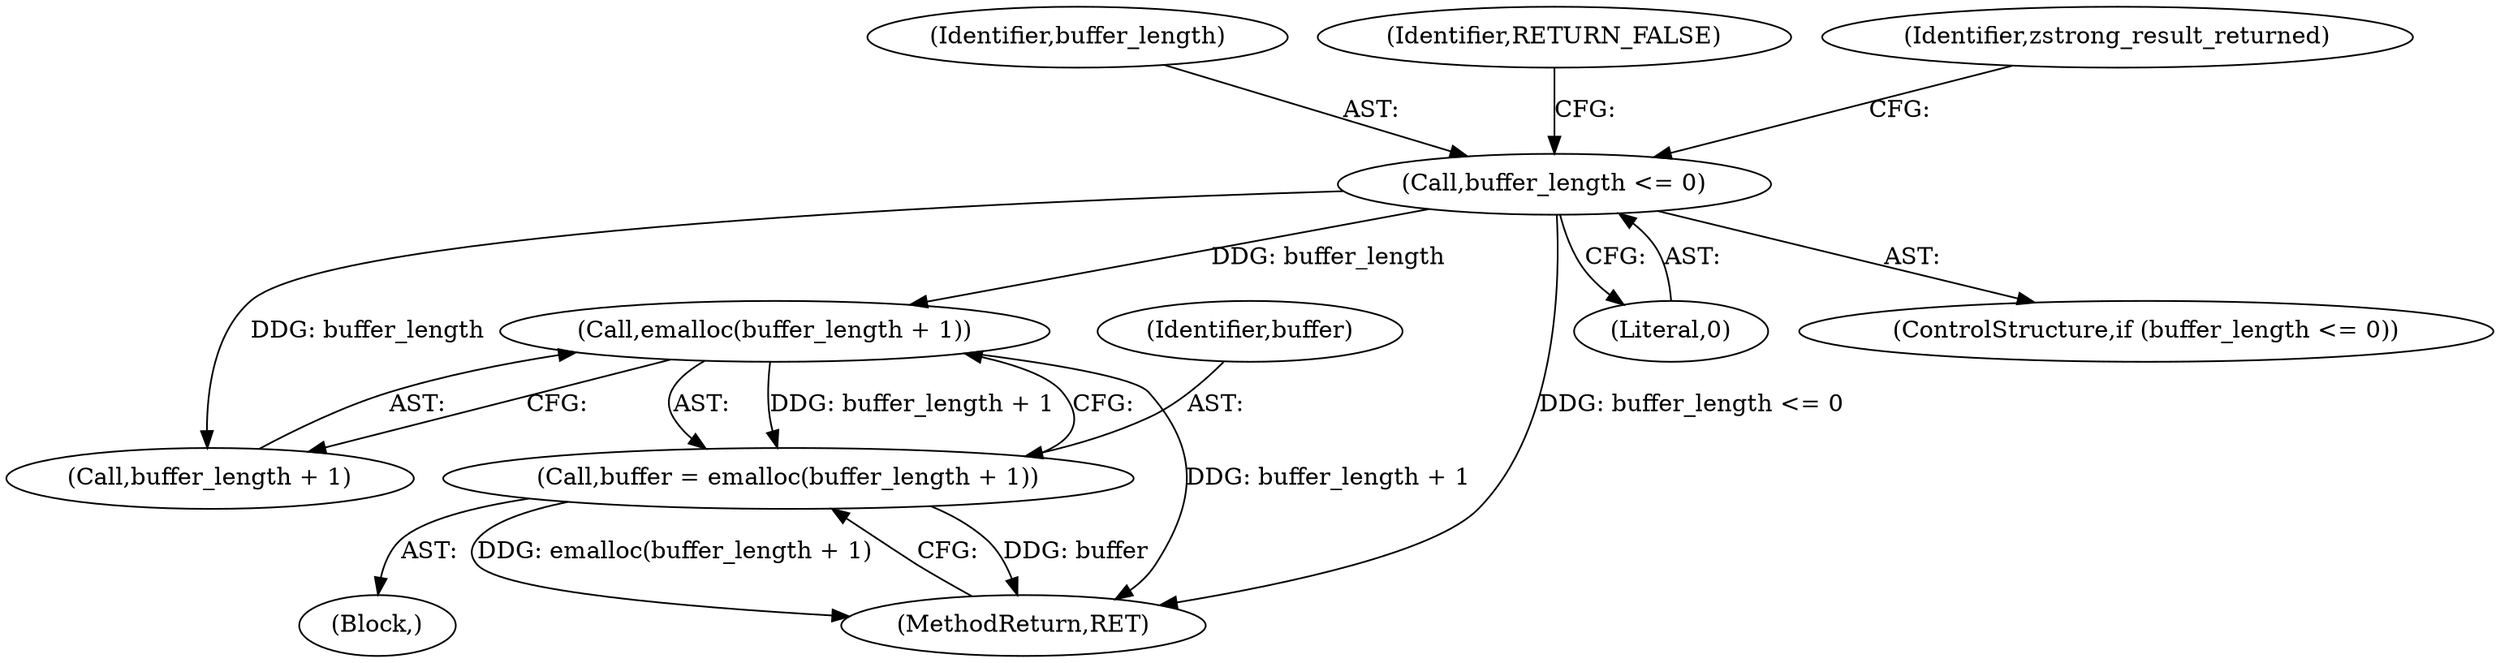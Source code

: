 digraph "0_php_16023f3e3b9c06cf677c3c980e8d574e4c162827@API" {
"1000133" [label="(Call,emalloc(buffer_length + 1))"];
"1000118" [label="(Call,buffer_length <= 0)"];
"1000131" [label="(Call,buffer = emalloc(buffer_length + 1))"];
"1000133" [label="(Call,emalloc(buffer_length + 1))"];
"1000131" [label="(Call,buffer = emalloc(buffer_length + 1))"];
"1000119" [label="(Identifier,buffer_length)"];
"1000134" [label="(Call,buffer_length + 1)"];
"1000137" [label="(MethodReturn,RET)"];
"1000104" [label="(Block,)"];
"1000122" [label="(Identifier,RETURN_FALSE)"];
"1000132" [label="(Identifier,buffer)"];
"1000120" [label="(Literal,0)"];
"1000118" [label="(Call,buffer_length <= 0)"];
"1000117" [label="(ControlStructure,if (buffer_length <= 0))"];
"1000124" [label="(Identifier,zstrong_result_returned)"];
"1000133" -> "1000131"  [label="AST: "];
"1000133" -> "1000134"  [label="CFG: "];
"1000134" -> "1000133"  [label="AST: "];
"1000131" -> "1000133"  [label="CFG: "];
"1000133" -> "1000137"  [label="DDG: buffer_length + 1"];
"1000133" -> "1000131"  [label="DDG: buffer_length + 1"];
"1000118" -> "1000133"  [label="DDG: buffer_length"];
"1000118" -> "1000117"  [label="AST: "];
"1000118" -> "1000120"  [label="CFG: "];
"1000119" -> "1000118"  [label="AST: "];
"1000120" -> "1000118"  [label="AST: "];
"1000122" -> "1000118"  [label="CFG: "];
"1000124" -> "1000118"  [label="CFG: "];
"1000118" -> "1000137"  [label="DDG: buffer_length <= 0"];
"1000118" -> "1000134"  [label="DDG: buffer_length"];
"1000131" -> "1000104"  [label="AST: "];
"1000132" -> "1000131"  [label="AST: "];
"1000137" -> "1000131"  [label="CFG: "];
"1000131" -> "1000137"  [label="DDG: buffer"];
"1000131" -> "1000137"  [label="DDG: emalloc(buffer_length + 1)"];
}
